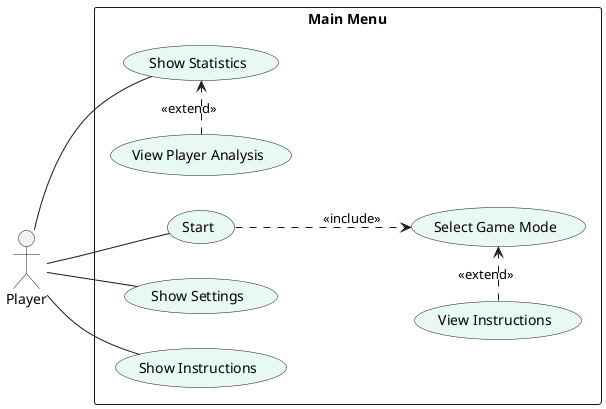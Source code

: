 @startuml main_menu_usecase
'usecase/main_menu_usecase.puml

left to right direction
skinparam packageStyle rectangle
skinparam UseCaseBackgroundColor #E8F8F5

actor "Player" as player

rectangle "Main Menu" {
    usecase "Start" as UC1
    usecase "Show Settings" as UC2
    usecase "Show Instructions" as UC3
    usecase "Show Statistics" as UC4
    usecase "View Instructions" as UC7
    usecase "Select Game Mode" as UC8
    usecase "View Player Analysis" as UC9
}

' Player primary interactions
player -- UC1
player -- UC2
player -- UC3
player -- UC4

' Include relationships
UC1 ..> UC8 : <<include>>

' Extend relationships
UC7 .> UC8 : <<extend>>
UC9 .> UC4 : <<extend>>

@enduml
